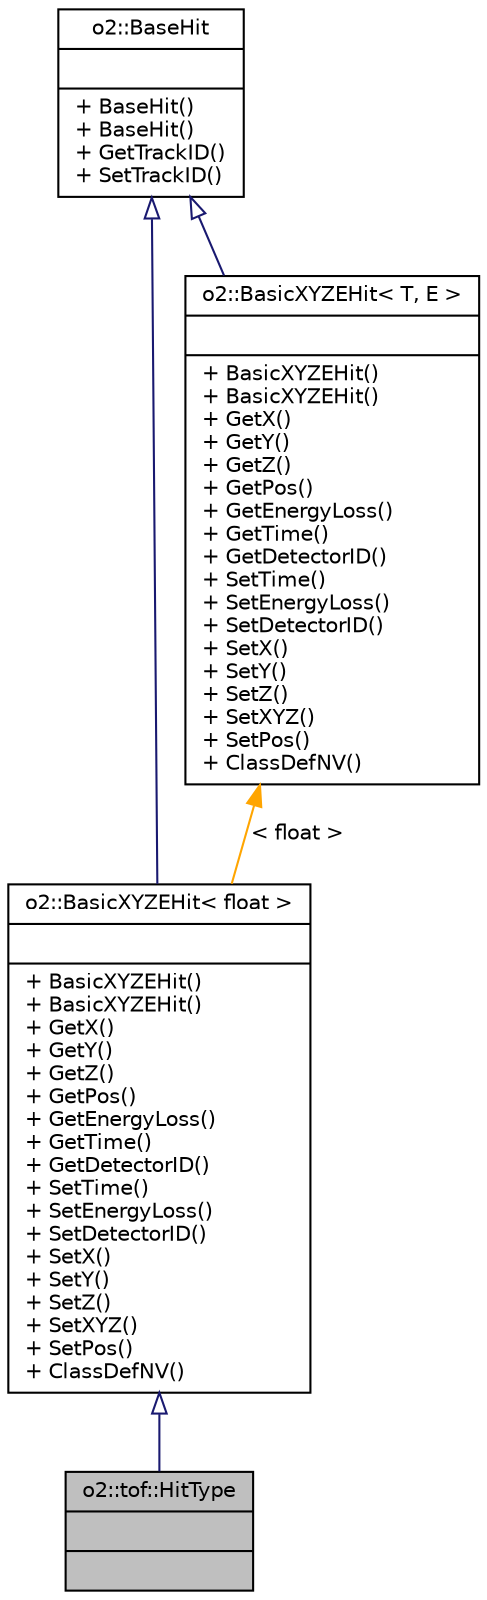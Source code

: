 digraph "o2::tof::HitType"
{
 // INTERACTIVE_SVG=YES
  bgcolor="transparent";
  edge [fontname="Helvetica",fontsize="10",labelfontname="Helvetica",labelfontsize="10"];
  node [fontname="Helvetica",fontsize="10",shape=record];
  Node1 [label="{o2::tof::HitType\n||}",height=0.2,width=0.4,color="black", fillcolor="grey75", style="filled" fontcolor="black"];
  Node2 -> Node1 [dir="back",color="midnightblue",fontsize="10",style="solid",arrowtail="onormal",fontname="Helvetica"];
  Node2 [label="{o2::BasicXYZEHit\< float \>\n||+ BasicXYZEHit()\l+ BasicXYZEHit()\l+ GetX()\l+ GetY()\l+ GetZ()\l+ GetPos()\l+ GetEnergyLoss()\l+ GetTime()\l+ GetDetectorID()\l+ SetTime()\l+ SetEnergyLoss()\l+ SetDetectorID()\l+ SetX()\l+ SetY()\l+ SetZ()\l+ SetXYZ()\l+ SetPos()\l+ ClassDefNV()\l}",height=0.2,width=0.4,color="black",URL="$de/d90/classo2_1_1BasicXYZEHit.html"];
  Node3 -> Node2 [dir="back",color="midnightblue",fontsize="10",style="solid",arrowtail="onormal",fontname="Helvetica"];
  Node3 [label="{o2::BaseHit\n||+ BaseHit()\l+ BaseHit()\l+ GetTrackID()\l+ SetTrackID()\l}",height=0.2,width=0.4,color="black",URL="$db/dfe/classo2_1_1BaseHit.html"];
  Node4 -> Node2 [dir="back",color="orange",fontsize="10",style="solid",label=" \< float \>" ,fontname="Helvetica"];
  Node4 [label="{o2::BasicXYZEHit\< T, E \>\n||+ BasicXYZEHit()\l+ BasicXYZEHit()\l+ GetX()\l+ GetY()\l+ GetZ()\l+ GetPos()\l+ GetEnergyLoss()\l+ GetTime()\l+ GetDetectorID()\l+ SetTime()\l+ SetEnergyLoss()\l+ SetDetectorID()\l+ SetX()\l+ SetY()\l+ SetZ()\l+ SetXYZ()\l+ SetPos()\l+ ClassDefNV()\l}",height=0.2,width=0.4,color="black",URL="$de/d90/classo2_1_1BasicXYZEHit.html"];
  Node3 -> Node4 [dir="back",color="midnightblue",fontsize="10",style="solid",arrowtail="onormal",fontname="Helvetica"];
}
